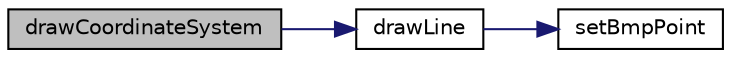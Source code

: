 digraph "drawCoordinateSystem"
{
  edge [fontname="Helvetica",fontsize="10",labelfontname="Helvetica",labelfontsize="10"];
  node [fontname="Helvetica",fontsize="10",shape=record];
  rankdir="LR";
  Node1 [label="drawCoordinateSystem",height=0.2,width=0.4,color="black", fillcolor="grey75", style="filled" fontcolor="black"];
  Node1 -> Node2 [color="midnightblue",fontsize="10",style="solid"];
  Node2 [label="drawLine",height=0.2,width=0.4,color="black", fillcolor="white", style="filled",URL="$BMP_8c.html#af71fa403d346e7ce70f232707886bd30"];
  Node2 -> Node3 [color="midnightblue",fontsize="10",style="solid"];
  Node3 [label="setBmpPoint",height=0.2,width=0.4,color="black", fillcolor="white", style="filled",URL="$BMP_8c.html#ab4a41191829c26430423afe9b75fa99b"];
}
